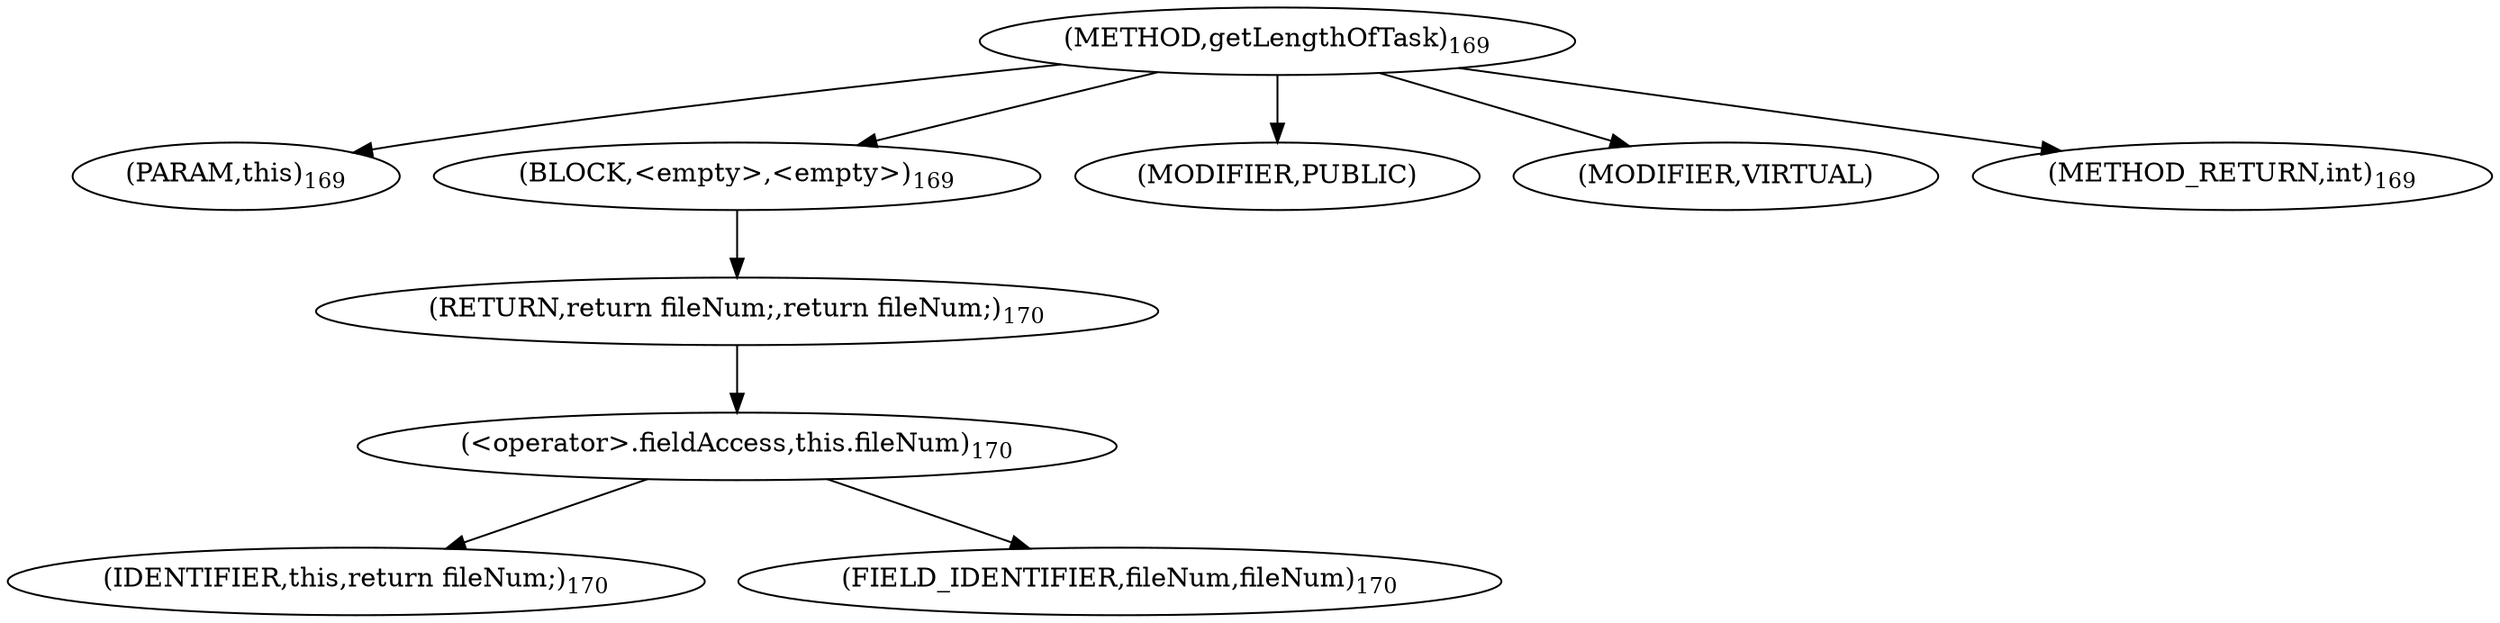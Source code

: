 digraph "getLengthOfTask" {  
"396" [label = <(METHOD,getLengthOfTask)<SUB>169</SUB>> ]
"397" [label = <(PARAM,this)<SUB>169</SUB>> ]
"398" [label = <(BLOCK,&lt;empty&gt;,&lt;empty&gt;)<SUB>169</SUB>> ]
"399" [label = <(RETURN,return fileNum;,return fileNum;)<SUB>170</SUB>> ]
"400" [label = <(&lt;operator&gt;.fieldAccess,this.fileNum)<SUB>170</SUB>> ]
"401" [label = <(IDENTIFIER,this,return fileNum;)<SUB>170</SUB>> ]
"402" [label = <(FIELD_IDENTIFIER,fileNum,fileNum)<SUB>170</SUB>> ]
"403" [label = <(MODIFIER,PUBLIC)> ]
"404" [label = <(MODIFIER,VIRTUAL)> ]
"405" [label = <(METHOD_RETURN,int)<SUB>169</SUB>> ]
  "396" -> "397" 
  "396" -> "398" 
  "396" -> "403" 
  "396" -> "404" 
  "396" -> "405" 
  "398" -> "399" 
  "399" -> "400" 
  "400" -> "401" 
  "400" -> "402" 
}
